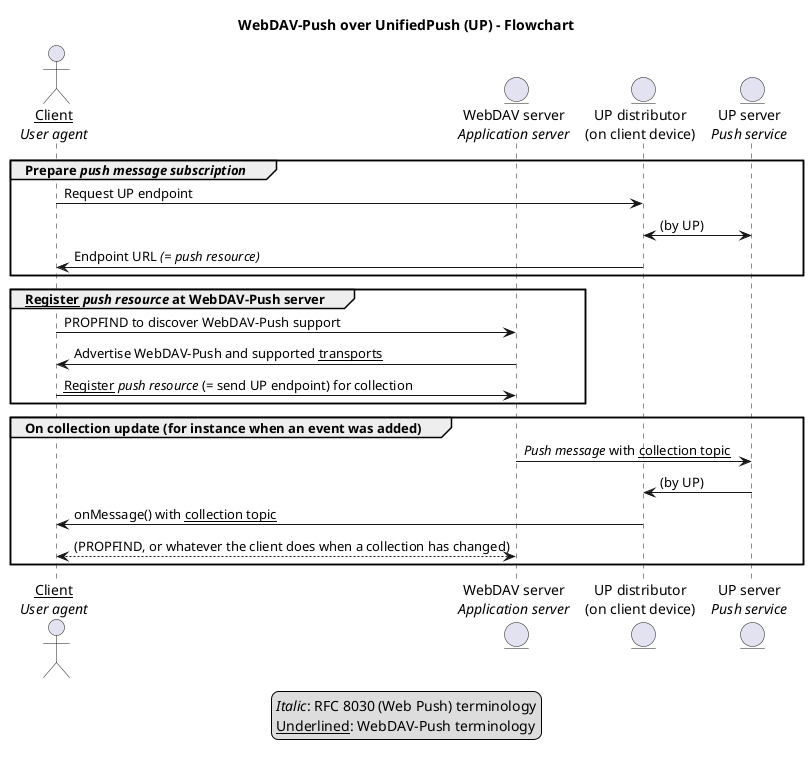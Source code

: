 @startuml

title WebDAV-Push over UnifiedPush (UP) – Flowchart

actor "__Client__\n//User agent//" as C
entity "WebDAV server\n//Application server//" as WS
entity "UP distributor\n(on client device)" as UPD
entity "UP server\n//Push service//" as UPS

group Prepare //push message subscription//
C -> UPD: Request UP endpoint
UPS <-> UPD: (by UP)
UPD -> C: Endpoint URL //(= push resource)// 
end

group __Register__ //push resource// at WebDAV-Push server
C -> WS: PROPFIND to discover WebDAV-Push support
C <- WS: Advertise WebDAV-Push and supported __transports__

C -> WS: __Register__ //push resource// (= send UP endpoint) for collection
end

group On collection update (for instance when an event was added)
WS -> UPS: //Push message// with __collection topic__

UPS -> UPD: (by UP)

UPD -> C: onMessage() with __collection topic__
C <--> WS: (PROPFIND, or whatever the client does when a collection has changed)
end

legend
//Italic//: RFC 8030 (Web Push) terminology
__Underlined__: WebDAV-Push terminology
endlegend

@enduml
